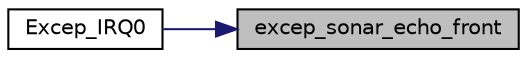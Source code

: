 digraph "excep_sonar_echo_front"
{
 // LATEX_PDF_SIZE
  edge [fontname="Helvetica",fontsize="10",labelfontname="Helvetica",labelfontsize="10"];
  node [fontname="Helvetica",fontsize="10",shape=record];
  rankdir="RL";
  Node1 [label="excep_sonar_echo_front",height=0.2,width=0.4,color="black", fillcolor="grey75", style="filled", fontcolor="black",tooltip="前側超音波センサエコー割り込み入力端子の立ち下がりエッジで呼ばれる"];
  Node1 -> Node2 [dir="back",color="midnightblue",fontsize="10",style="solid",fontname="Helvetica"];
  Node2 [label="Excep_IRQ0",height=0.2,width=0.4,color="black", fillcolor="white", style="filled",URL="$vect_8h.html#a60f3bef9af99ec05b427a83632b4a204",tooltip=" "];
}
